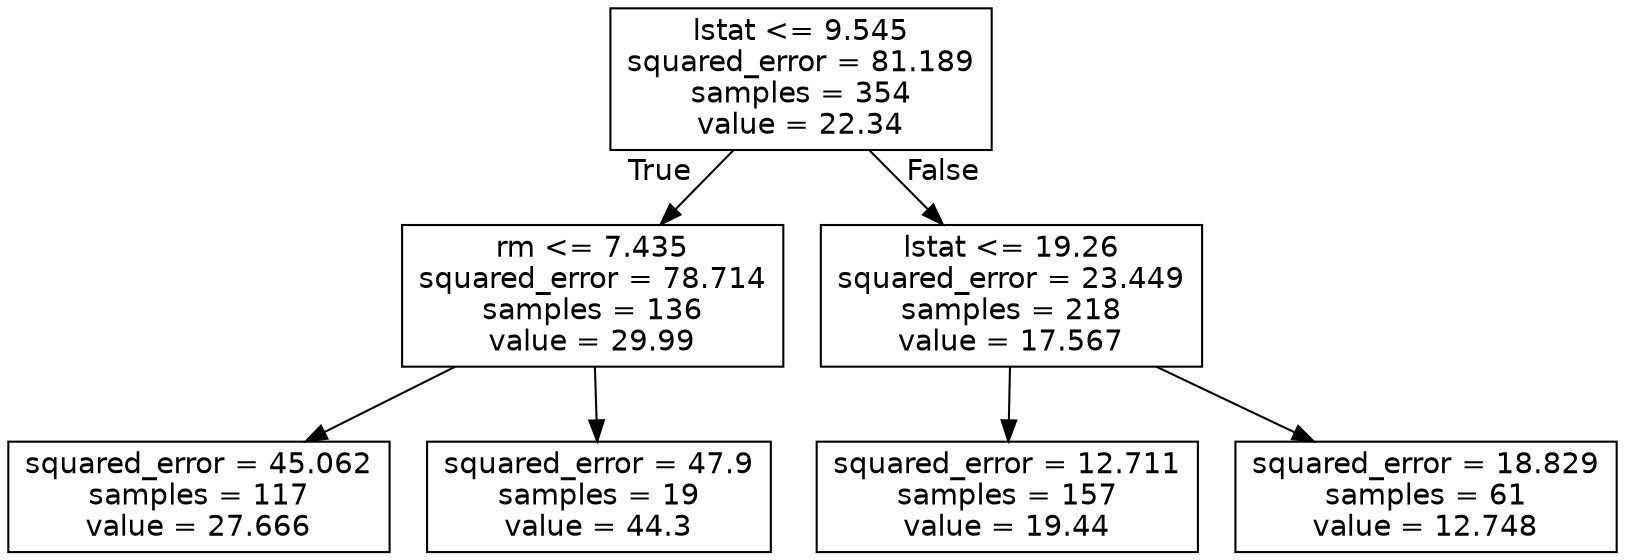 digraph Tree {
node [shape=box, fontname="helvetica"] ;
edge [fontname="helvetica"] ;
0 [label="lstat <= 9.545\nsquared_error = 81.189\nsamples = 354\nvalue = 22.34"] ;
1 [label="rm <= 7.435\nsquared_error = 78.714\nsamples = 136\nvalue = 29.99"] ;
0 -> 1 [labeldistance=2.5, labelangle=45, headlabel="True"] ;
2 [label="squared_error = 45.062\nsamples = 117\nvalue = 27.666"] ;
1 -> 2 ;
3 [label="squared_error = 47.9\nsamples = 19\nvalue = 44.3"] ;
1 -> 3 ;
4 [label="lstat <= 19.26\nsquared_error = 23.449\nsamples = 218\nvalue = 17.567"] ;
0 -> 4 [labeldistance=2.5, labelangle=-45, headlabel="False"] ;
5 [label="squared_error = 12.711\nsamples = 157\nvalue = 19.44"] ;
4 -> 5 ;
6 [label="squared_error = 18.829\nsamples = 61\nvalue = 12.748"] ;
4 -> 6 ;
}
